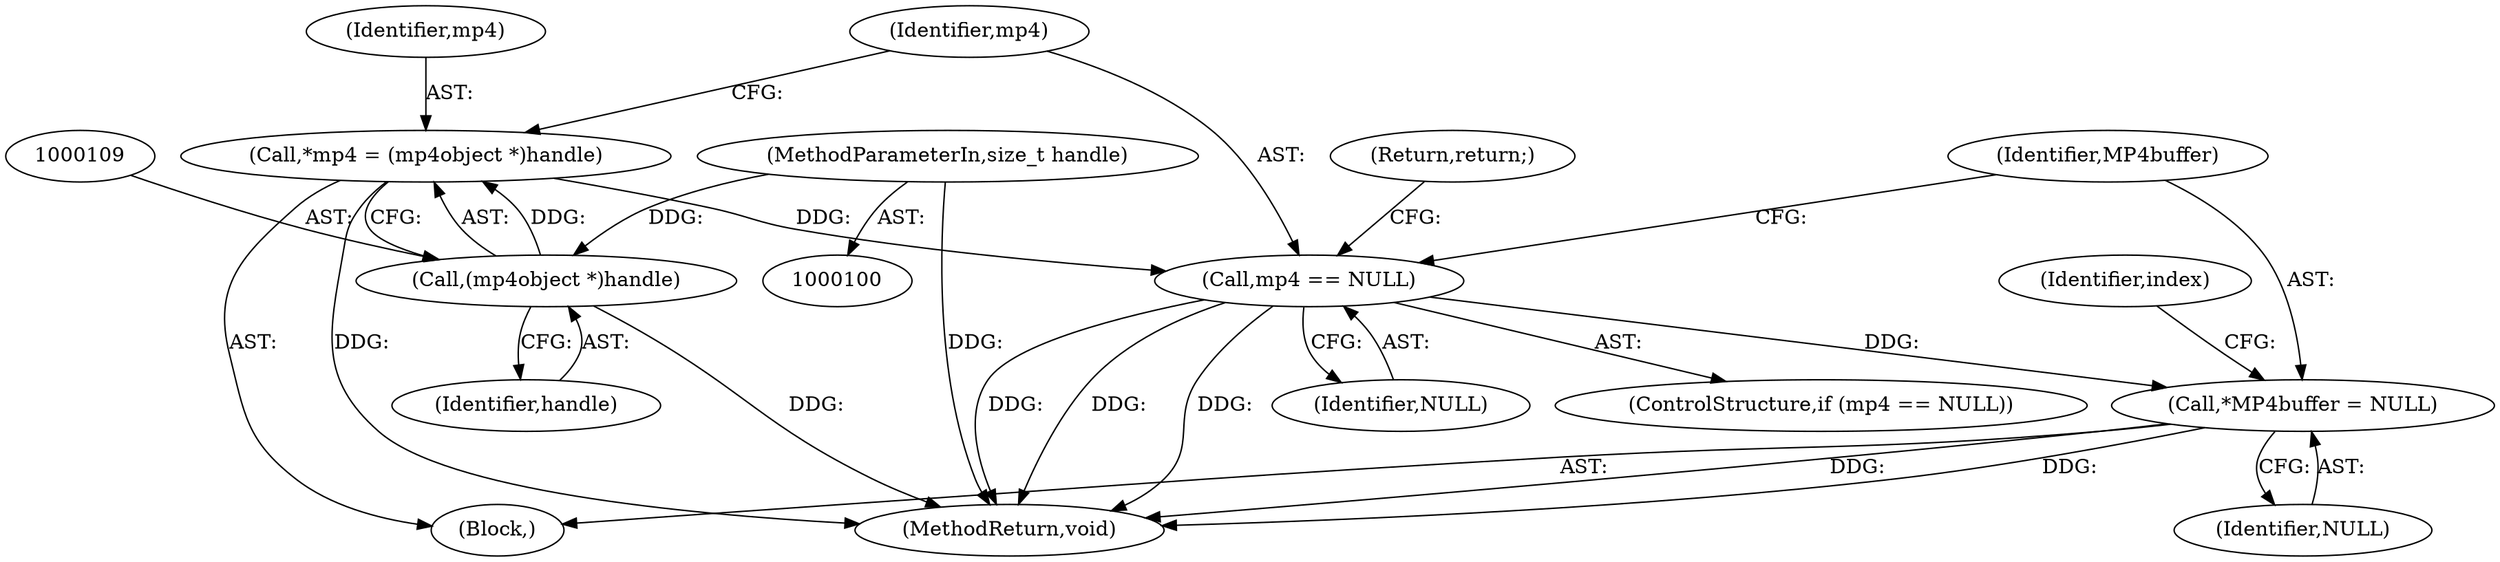 digraph "1_gpmf-parser_341f12cd5b97ab419e53853ca00176457c9f1681_7@pointer" {
"1000112" [label="(Call,mp4 == NULL)"];
"1000106" [label="(Call,*mp4 = (mp4object *)handle)"];
"1000108" [label="(Call,(mp4object *)handle)"];
"1000101" [label="(MethodParameterIn,size_t handle)"];
"1000117" [label="(Call,*MP4buffer = NULL)"];
"1000113" [label="(Identifier,mp4)"];
"1000155" [label="(MethodReturn,void)"];
"1000117" [label="(Call,*MP4buffer = NULL)"];
"1000115" [label="(Return,return;)"];
"1000107" [label="(Identifier,mp4)"];
"1000114" [label="(Identifier,NULL)"];
"1000119" [label="(Identifier,NULL)"];
"1000106" [label="(Call,*mp4 = (mp4object *)handle)"];
"1000112" [label="(Call,mp4 == NULL)"];
"1000111" [label="(ControlStructure,if (mp4 == NULL))"];
"1000110" [label="(Identifier,handle)"];
"1000101" [label="(MethodParameterIn,size_t handle)"];
"1000104" [label="(Block,)"];
"1000108" [label="(Call,(mp4object *)handle)"];
"1000118" [label="(Identifier,MP4buffer)"];
"1000123" [label="(Identifier,index)"];
"1000112" -> "1000111"  [label="AST: "];
"1000112" -> "1000114"  [label="CFG: "];
"1000113" -> "1000112"  [label="AST: "];
"1000114" -> "1000112"  [label="AST: "];
"1000115" -> "1000112"  [label="CFG: "];
"1000118" -> "1000112"  [label="CFG: "];
"1000112" -> "1000155"  [label="DDG: "];
"1000112" -> "1000155"  [label="DDG: "];
"1000112" -> "1000155"  [label="DDG: "];
"1000106" -> "1000112"  [label="DDG: "];
"1000112" -> "1000117"  [label="DDG: "];
"1000106" -> "1000104"  [label="AST: "];
"1000106" -> "1000108"  [label="CFG: "];
"1000107" -> "1000106"  [label="AST: "];
"1000108" -> "1000106"  [label="AST: "];
"1000113" -> "1000106"  [label="CFG: "];
"1000106" -> "1000155"  [label="DDG: "];
"1000108" -> "1000106"  [label="DDG: "];
"1000108" -> "1000110"  [label="CFG: "];
"1000109" -> "1000108"  [label="AST: "];
"1000110" -> "1000108"  [label="AST: "];
"1000108" -> "1000155"  [label="DDG: "];
"1000101" -> "1000108"  [label="DDG: "];
"1000101" -> "1000100"  [label="AST: "];
"1000101" -> "1000155"  [label="DDG: "];
"1000117" -> "1000104"  [label="AST: "];
"1000117" -> "1000119"  [label="CFG: "];
"1000118" -> "1000117"  [label="AST: "];
"1000119" -> "1000117"  [label="AST: "];
"1000123" -> "1000117"  [label="CFG: "];
"1000117" -> "1000155"  [label="DDG: "];
"1000117" -> "1000155"  [label="DDG: "];
}
